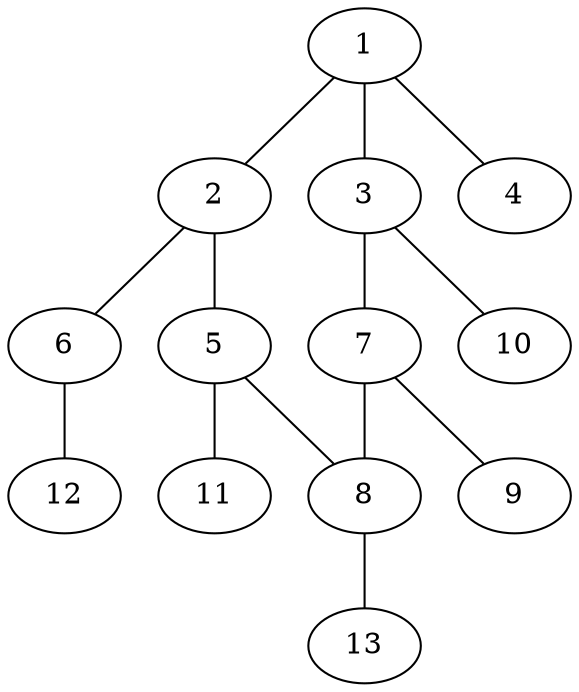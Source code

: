 graph molecule_3219 {
	1	 [chem=C];
	2	 [chem=C];
	1 -- 2	 [valence=2];
	3	 [chem=C];
	1 -- 3	 [valence=1];
	4	 [chem=Cl];
	1 -- 4	 [valence=1];
	5	 [chem=C];
	2 -- 5	 [valence=1];
	6	 [chem=O];
	2 -- 6	 [valence=1];
	7	 [chem=C];
	3 -- 7	 [valence=2];
	10	 [chem=H];
	3 -- 10	 [valence=1];
	8	 [chem=C];
	5 -- 8	 [valence=2];
	11	 [chem=H];
	5 -- 11	 [valence=1];
	12	 [chem=H];
	6 -- 12	 [valence=1];
	7 -- 8	 [valence=1];
	9	 [chem=Cl];
	7 -- 9	 [valence=1];
	13	 [chem=H];
	8 -- 13	 [valence=1];
}
